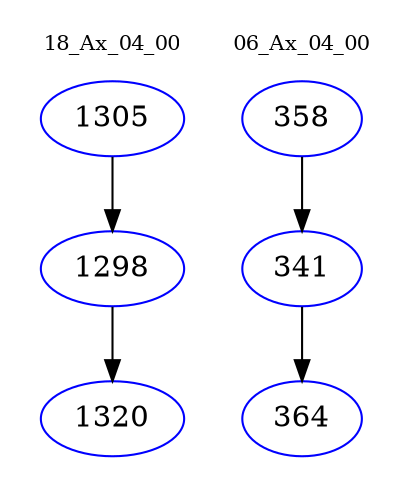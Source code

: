 digraph{
subgraph cluster_0 {
color = white
label = "18_Ax_04_00";
fontsize=10;
T0_1305 [label="1305", color="blue"]
T0_1305 -> T0_1298 [color="black"]
T0_1298 [label="1298", color="blue"]
T0_1298 -> T0_1320 [color="black"]
T0_1320 [label="1320", color="blue"]
}
subgraph cluster_1 {
color = white
label = "06_Ax_04_00";
fontsize=10;
T1_358 [label="358", color="blue"]
T1_358 -> T1_341 [color="black"]
T1_341 [label="341", color="blue"]
T1_341 -> T1_364 [color="black"]
T1_364 [label="364", color="blue"]
}
}
